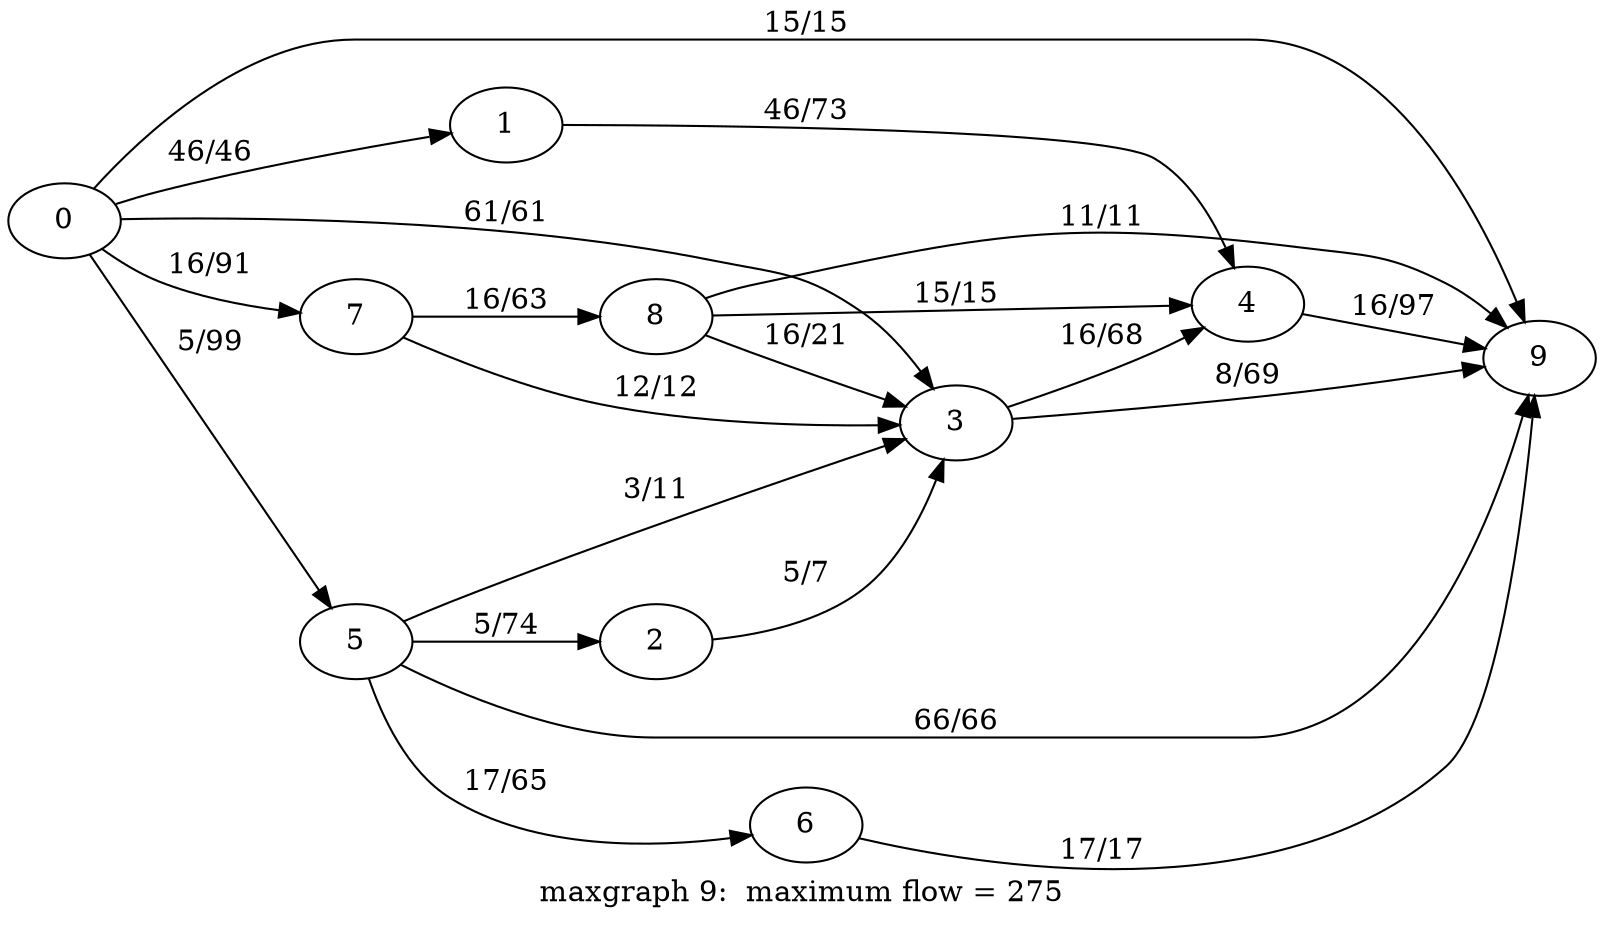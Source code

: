 digraph g{

rankdir = LR
0 -> 1 [label = " 46/46 "];
0 -> 3 [label = " 61/61 "];
0 -> 5 [label = " 5/99 "];
0 -> 7 [label = " 16/91 "];
0 -> 9 [label = " 15/15 "];
1 -> 4 [label = " 46/73 "];
2 -> 3 [label = " 5/7 "];
3 -> 4 [label = " 16/68 "];
3 -> 9 [label = " 8/69 "];
4 -> 9 [label = " 16/97 "];
5 -> 2 [label = " 5/74 "];
5 -> 3 [label = " 3/11 "];
5 -> 6 [label = " 17/65 "];
5 -> 9 [label = " 66/66 "];
6 -> 9 [label = " 17/17 "];
7 -> 3 [label = " 12/12 "];
7 -> 8 [label = " 16/63 "];
8 -> 3 [label = " 16/21 "];
8 -> 4 [label = " 15/15 "];
8 -> 9 [label = " 11/11 "];

label = " maxgraph 9:  maximum flow = 275 "
}
